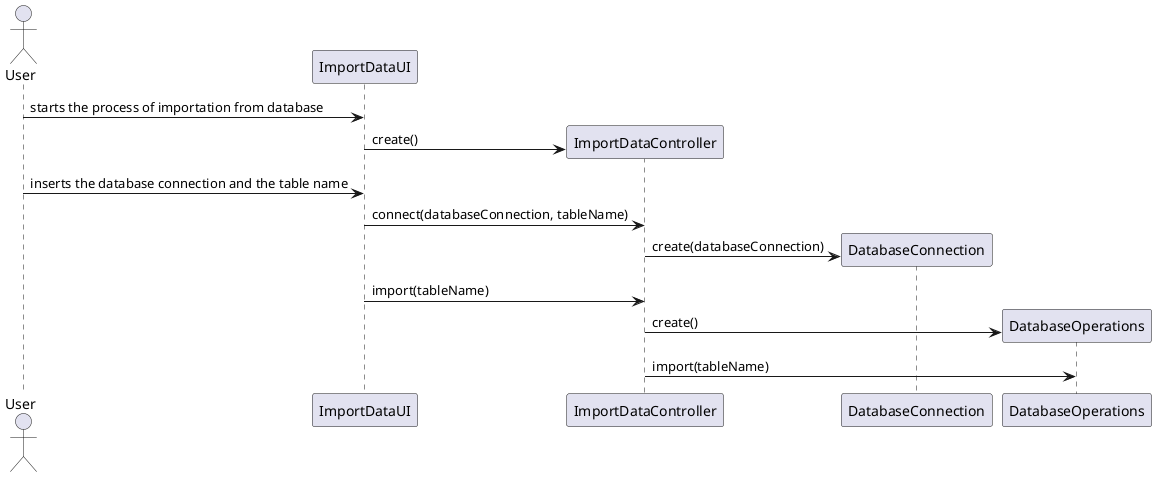 @startuml

actor User
participant "ImportDataUI" as ui
participant "ImportDataController" as ctrl
participant "DatabaseConnection" as db
participant "DatabaseOperations" as op

User -> ui : starts the process of importation from database
create ctrl
ui -> ctrl : create()

User -> ui : inserts the database connection and the table name

ui -> ctrl : connect(databaseConnection, tableName)

create db
ctrl -> db : create(databaseConnection)

ui -> ctrl : import(tableName)
create op
ctrl -> op  : create()
ctrl -> op : import(tableName)

@enduml
